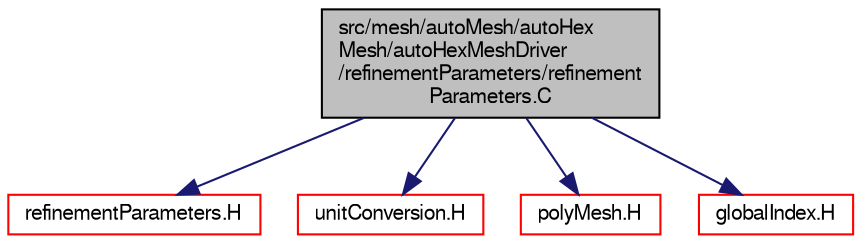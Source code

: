 digraph "src/mesh/autoMesh/autoHexMesh/autoHexMeshDriver/refinementParameters/refinementParameters.C"
{
  bgcolor="transparent";
  edge [fontname="FreeSans",fontsize="10",labelfontname="FreeSans",labelfontsize="10"];
  node [fontname="FreeSans",fontsize="10",shape=record];
  Node0 [label="src/mesh/autoMesh/autoHex\lMesh/autoHexMeshDriver\l/refinementParameters/refinement\lParameters.C",height=0.2,width=0.4,color="black", fillcolor="grey75", style="filled", fontcolor="black"];
  Node0 -> Node1 [color="midnightblue",fontsize="10",style="solid",fontname="FreeSans"];
  Node1 [label="refinementParameters.H",height=0.2,width=0.4,color="red",URL="$a06878.html"];
  Node0 -> Node124 [color="midnightblue",fontsize="10",style="solid",fontname="FreeSans"];
  Node124 [label="unitConversion.H",height=0.2,width=0.4,color="red",URL="$a10280.html",tooltip="Unit conversion functions. "];
  Node0 -> Node126 [color="midnightblue",fontsize="10",style="solid",fontname="FreeSans"];
  Node126 [label="polyMesh.H",height=0.2,width=0.4,color="red",URL="$a11630.html"];
  Node0 -> Node224 [color="midnightblue",fontsize="10",style="solid",fontname="FreeSans"];
  Node224 [label="globalIndex.H",height=0.2,width=0.4,color="red",URL="$a11522.html"];
}
